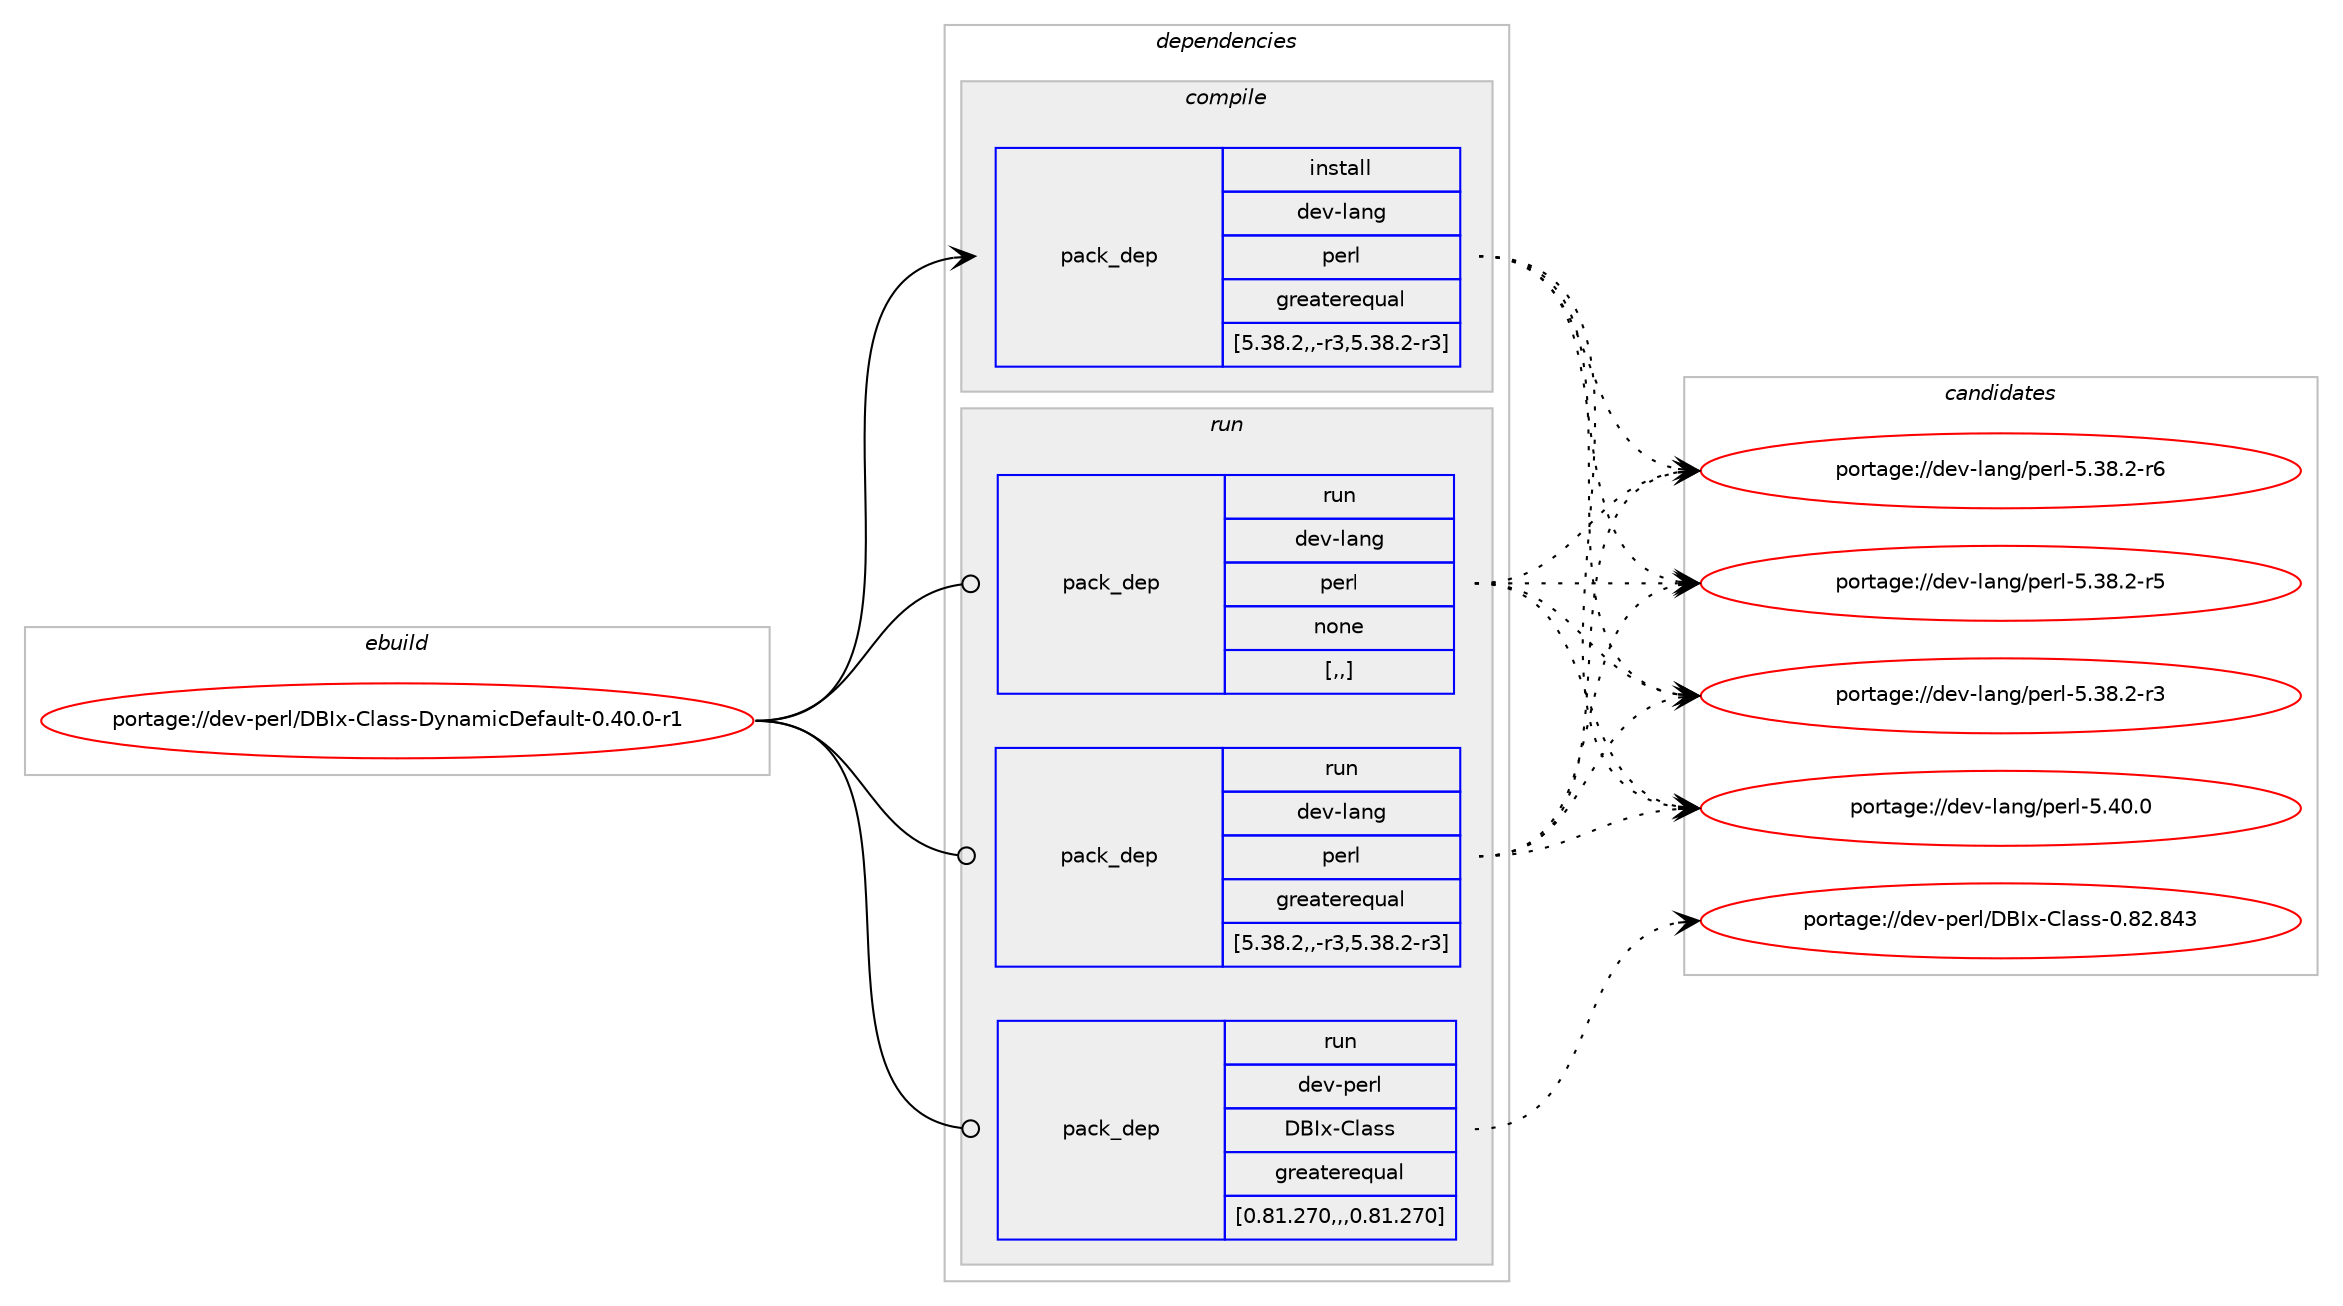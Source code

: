 digraph prolog {

# *************
# Graph options
# *************

newrank=true;
concentrate=true;
compound=true;
graph [rankdir=LR,fontname=Helvetica,fontsize=10,ranksep=1.5];#, ranksep=2.5, nodesep=0.2];
edge  [arrowhead=vee];
node  [fontname=Helvetica,fontsize=10];

# **********
# The ebuild
# **********

subgraph cluster_leftcol {
color=gray;
label=<<i>ebuild</i>>;
id [label="portage://dev-perl/DBIx-Class-DynamicDefault-0.40.0-r1", color=red, width=4, href="../dev-perl/DBIx-Class-DynamicDefault-0.40.0-r1.svg"];
}

# ****************
# The dependencies
# ****************

subgraph cluster_midcol {
color=gray;
label=<<i>dependencies</i>>;
subgraph cluster_compile {
fillcolor="#eeeeee";
style=filled;
label=<<i>compile</i>>;
subgraph pack97260 {
dependency128331 [label=<<TABLE BORDER="0" CELLBORDER="1" CELLSPACING="0" CELLPADDING="4" WIDTH="220"><TR><TD ROWSPAN="6" CELLPADDING="30">pack_dep</TD></TR><TR><TD WIDTH="110">install</TD></TR><TR><TD>dev-lang</TD></TR><TR><TD>perl</TD></TR><TR><TD>greaterequal</TD></TR><TR><TD>[5.38.2,,-r3,5.38.2-r3]</TD></TR></TABLE>>, shape=none, color=blue];
}
id:e -> dependency128331:w [weight=20,style="solid",arrowhead="vee"];
}
subgraph cluster_compileandrun {
fillcolor="#eeeeee";
style=filled;
label=<<i>compile and run</i>>;
}
subgraph cluster_run {
fillcolor="#eeeeee";
style=filled;
label=<<i>run</i>>;
subgraph pack97261 {
dependency128332 [label=<<TABLE BORDER="0" CELLBORDER="1" CELLSPACING="0" CELLPADDING="4" WIDTH="220"><TR><TD ROWSPAN="6" CELLPADDING="30">pack_dep</TD></TR><TR><TD WIDTH="110">run</TD></TR><TR><TD>dev-lang</TD></TR><TR><TD>perl</TD></TR><TR><TD>greaterequal</TD></TR><TR><TD>[5.38.2,,-r3,5.38.2-r3]</TD></TR></TABLE>>, shape=none, color=blue];
}
id:e -> dependency128332:w [weight=20,style="solid",arrowhead="odot"];
subgraph pack97262 {
dependency128333 [label=<<TABLE BORDER="0" CELLBORDER="1" CELLSPACING="0" CELLPADDING="4" WIDTH="220"><TR><TD ROWSPAN="6" CELLPADDING="30">pack_dep</TD></TR><TR><TD WIDTH="110">run</TD></TR><TR><TD>dev-lang</TD></TR><TR><TD>perl</TD></TR><TR><TD>none</TD></TR><TR><TD>[,,]</TD></TR></TABLE>>, shape=none, color=blue];
}
id:e -> dependency128333:w [weight=20,style="solid",arrowhead="odot"];
subgraph pack97263 {
dependency128334 [label=<<TABLE BORDER="0" CELLBORDER="1" CELLSPACING="0" CELLPADDING="4" WIDTH="220"><TR><TD ROWSPAN="6" CELLPADDING="30">pack_dep</TD></TR><TR><TD WIDTH="110">run</TD></TR><TR><TD>dev-perl</TD></TR><TR><TD>DBIx-Class</TD></TR><TR><TD>greaterequal</TD></TR><TR><TD>[0.81.270,,,0.81.270]</TD></TR></TABLE>>, shape=none, color=blue];
}
id:e -> dependency128334:w [weight=20,style="solid",arrowhead="odot"];
}
}

# **************
# The candidates
# **************

subgraph cluster_choices {
rank=same;
color=gray;
label=<<i>candidates</i>>;

subgraph choice97260 {
color=black;
nodesep=1;
choice10010111845108971101034711210111410845534652484648 [label="portage://dev-lang/perl-5.40.0", color=red, width=4,href="../dev-lang/perl-5.40.0.svg"];
choice100101118451089711010347112101114108455346515646504511454 [label="portage://dev-lang/perl-5.38.2-r6", color=red, width=4,href="../dev-lang/perl-5.38.2-r6.svg"];
choice100101118451089711010347112101114108455346515646504511453 [label="portage://dev-lang/perl-5.38.2-r5", color=red, width=4,href="../dev-lang/perl-5.38.2-r5.svg"];
choice100101118451089711010347112101114108455346515646504511451 [label="portage://dev-lang/perl-5.38.2-r3", color=red, width=4,href="../dev-lang/perl-5.38.2-r3.svg"];
dependency128331:e -> choice10010111845108971101034711210111410845534652484648:w [style=dotted,weight="100"];
dependency128331:e -> choice100101118451089711010347112101114108455346515646504511454:w [style=dotted,weight="100"];
dependency128331:e -> choice100101118451089711010347112101114108455346515646504511453:w [style=dotted,weight="100"];
dependency128331:e -> choice100101118451089711010347112101114108455346515646504511451:w [style=dotted,weight="100"];
}
subgraph choice97261 {
color=black;
nodesep=1;
choice10010111845108971101034711210111410845534652484648 [label="portage://dev-lang/perl-5.40.0", color=red, width=4,href="../dev-lang/perl-5.40.0.svg"];
choice100101118451089711010347112101114108455346515646504511454 [label="portage://dev-lang/perl-5.38.2-r6", color=red, width=4,href="../dev-lang/perl-5.38.2-r6.svg"];
choice100101118451089711010347112101114108455346515646504511453 [label="portage://dev-lang/perl-5.38.2-r5", color=red, width=4,href="../dev-lang/perl-5.38.2-r5.svg"];
choice100101118451089711010347112101114108455346515646504511451 [label="portage://dev-lang/perl-5.38.2-r3", color=red, width=4,href="../dev-lang/perl-5.38.2-r3.svg"];
dependency128332:e -> choice10010111845108971101034711210111410845534652484648:w [style=dotted,weight="100"];
dependency128332:e -> choice100101118451089711010347112101114108455346515646504511454:w [style=dotted,weight="100"];
dependency128332:e -> choice100101118451089711010347112101114108455346515646504511453:w [style=dotted,weight="100"];
dependency128332:e -> choice100101118451089711010347112101114108455346515646504511451:w [style=dotted,weight="100"];
}
subgraph choice97262 {
color=black;
nodesep=1;
choice10010111845108971101034711210111410845534652484648 [label="portage://dev-lang/perl-5.40.0", color=red, width=4,href="../dev-lang/perl-5.40.0.svg"];
choice100101118451089711010347112101114108455346515646504511454 [label="portage://dev-lang/perl-5.38.2-r6", color=red, width=4,href="../dev-lang/perl-5.38.2-r6.svg"];
choice100101118451089711010347112101114108455346515646504511453 [label="portage://dev-lang/perl-5.38.2-r5", color=red, width=4,href="../dev-lang/perl-5.38.2-r5.svg"];
choice100101118451089711010347112101114108455346515646504511451 [label="portage://dev-lang/perl-5.38.2-r3", color=red, width=4,href="../dev-lang/perl-5.38.2-r3.svg"];
dependency128333:e -> choice10010111845108971101034711210111410845534652484648:w [style=dotted,weight="100"];
dependency128333:e -> choice100101118451089711010347112101114108455346515646504511454:w [style=dotted,weight="100"];
dependency128333:e -> choice100101118451089711010347112101114108455346515646504511453:w [style=dotted,weight="100"];
dependency128333:e -> choice100101118451089711010347112101114108455346515646504511451:w [style=dotted,weight="100"];
}
subgraph choice97263 {
color=black;
nodesep=1;
choice1001011184511210111410847686673120456710897115115454846565046565251 [label="portage://dev-perl/DBIx-Class-0.82.843", color=red, width=4,href="../dev-perl/DBIx-Class-0.82.843.svg"];
dependency128334:e -> choice1001011184511210111410847686673120456710897115115454846565046565251:w [style=dotted,weight="100"];
}
}

}

